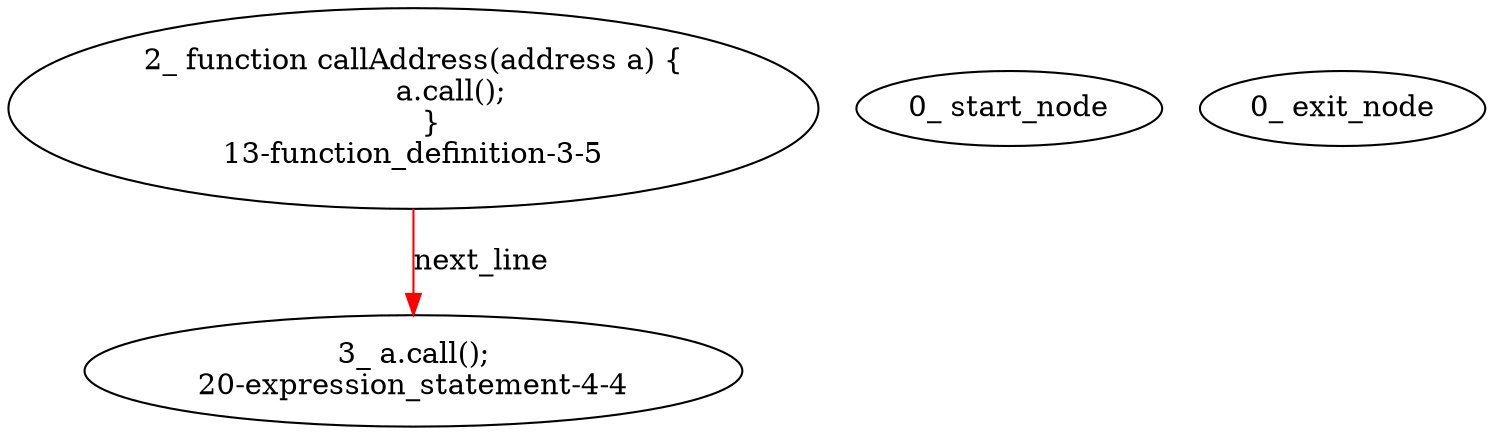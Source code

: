 digraph  {
13 [label="2_ function callAddress(address a) {\n        a.call();\n    }\n13-function_definition-3-5", method="callAddress(address a)", type_label=function_definition];
20 [label="3_ a.call();\n20-expression_statement-4-4", method="callAddress(address a)", type_label=expression_statement];
1 [label="0_ start_node", method="", type_label=start];
2 [label="0_ exit_node", method="", type_label=exit];
13 -> 20  [color=red, controlflow_type=next_line, edge_type=CFG_edge, key=0, label=next_line];
}

